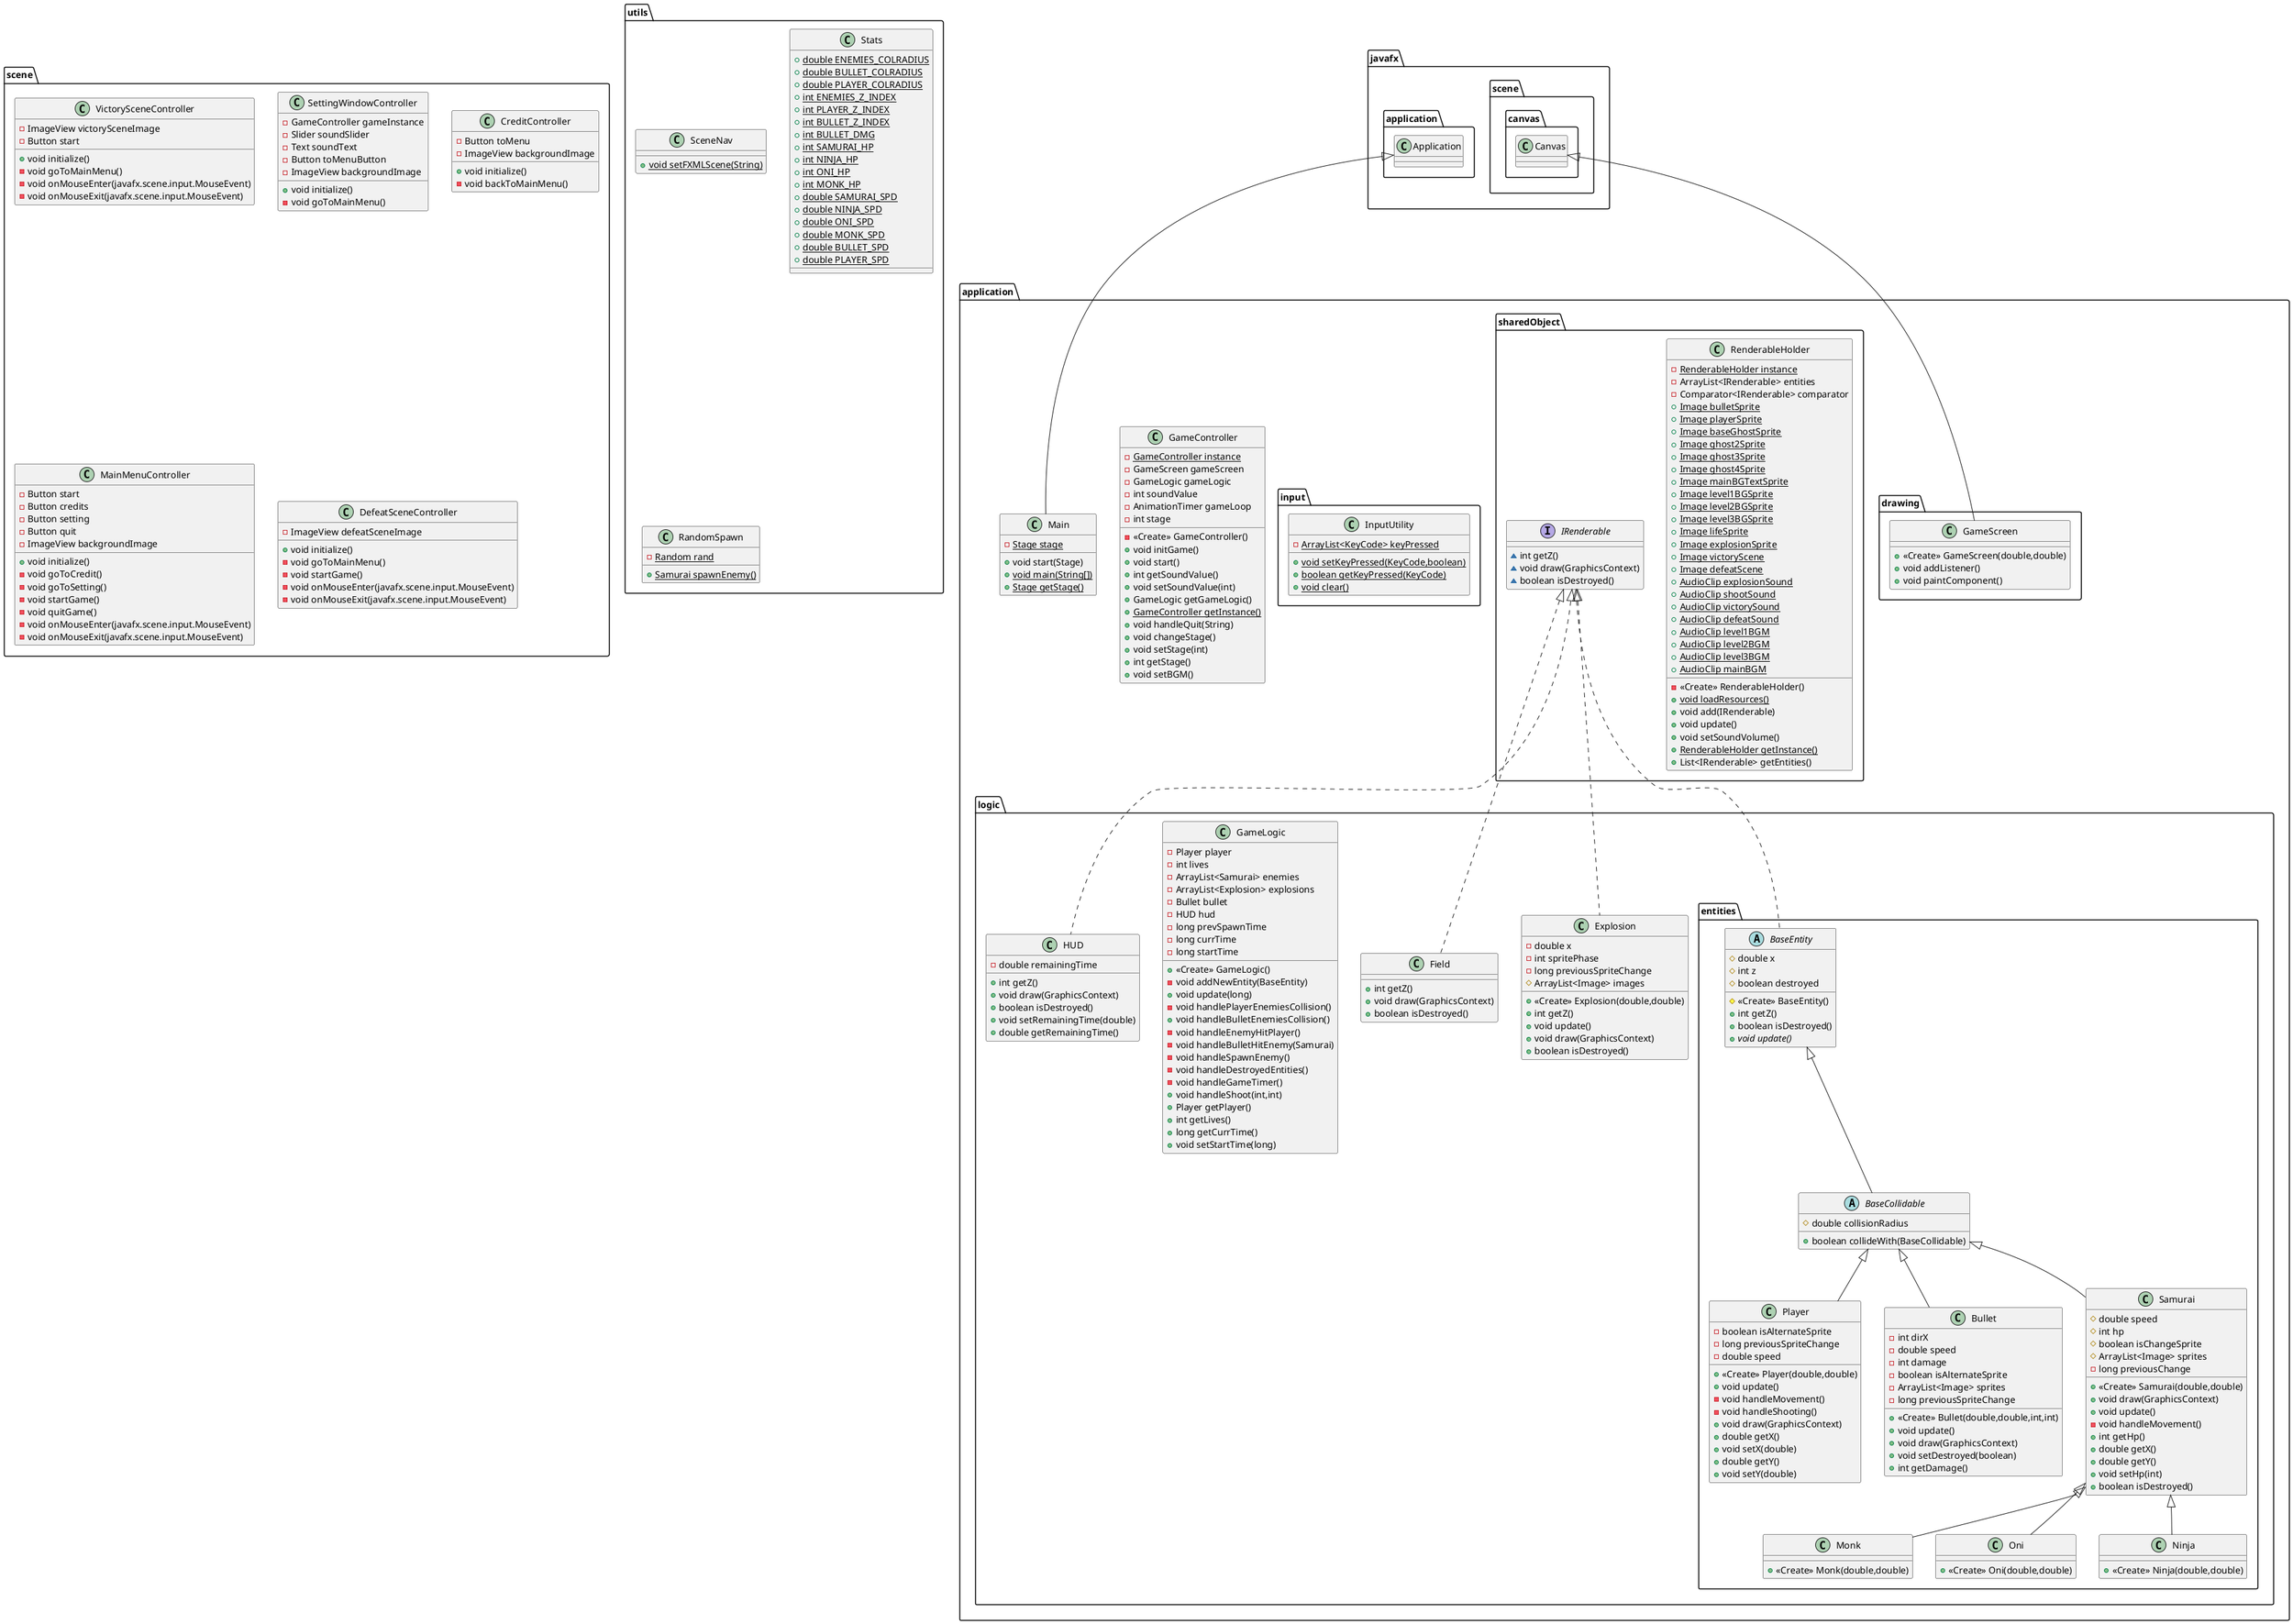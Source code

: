 @startuml
class scene.VictorySceneController {
- ImageView victorySceneImage
- Button start
+ void initialize()
- void goToMainMenu()
- void onMouseEnter(javafx.scene.input.MouseEvent)
- void onMouseExit(javafx.scene.input.MouseEvent)
}
class application.drawing.GameScreen {
+ <<Create>> GameScreen(double,double)
+ void addListener()
+ void paintComponent()
}
class application.logic.Explosion {
- double x
- int spritePhase
- long previousSpriteChange
# ArrayList<Image> images
+ <<Create>> Explosion(double,double)
+ int getZ()
+ void update()
+ void draw(GraphicsContext)
+ boolean isDestroyed()
}
abstract class application.logic.entities.BaseCollidable {
# double collisionRadius
+ boolean collideWith(BaseCollidable)
}
class application.sharedObject.RenderableHolder {
- {static} RenderableHolder instance
- ArrayList<IRenderable> entities
- Comparator<IRenderable> comparator
+ {static} Image bulletSprite
+ {static} Image playerSprite
+ {static} Image baseGhostSprite
+ {static} Image ghost2Sprite
+ {static} Image ghost3Sprite
+ {static} Image ghost4Sprite
+ {static} Image mainBGTextSprite
+ {static} Image level1BGSprite
+ {static} Image level2BGSprite
+ {static} Image level3BGSprite
+ {static} Image lifeSprite
+ {static} Image explosionSprite
+ {static} Image victoryScene
+ {static} Image defeatScene
+ {static} AudioClip explosionSound
+ {static} AudioClip shootSound
+ {static} AudioClip victorySound
+ {static} AudioClip defeatSound
+ {static} AudioClip level1BGM
+ {static} AudioClip level2BGM
+ {static} AudioClip level3BGM
+ {static} AudioClip mainBGM
- <<Create>> RenderableHolder()
+ {static} void loadResources()
+ void add(IRenderable)
+ void update()
+ void setSoundVolume()
+ {static} RenderableHolder getInstance()
+ List<IRenderable> getEntities()
}
class application.logic.Field {
+ int getZ()
+ void draw(GraphicsContext)
+ boolean isDestroyed()
}
class application.logic.GameLogic {
- Player player
- int lives
- ArrayList<Samurai> enemies
- ArrayList<Explosion> explosions
- Bullet bullet
- HUD hud
- long prevSpawnTime
- long currTime
- long startTime
+ <<Create>> GameLogic()
- void addNewEntity(BaseEntity)
+ void update(long)
- void handlePlayerEnemiesCollision()
+ void handleBulletEnemiesCollision()
- void handleEnemyHitPlayer()
- void handleBulletHitEnemy(Samurai)
- void handleSpawnEnemy()
- void handleDestroyedEntities()
- void handleGameTimer()
+ void handleShoot(int,int)
+ Player getPlayer()
+ int getLives()
+ long getCurrTime()
+ void setStartTime(long)
}
abstract class application.logic.entities.BaseEntity {
# double x
# int z
# boolean destroyed
# <<Create>> BaseEntity()
+ int getZ()
+ boolean isDestroyed()
+ {abstract}void update()
}
class scene.SettingWindowController {
- GameController gameInstance
- Slider soundSlider
- Text soundText
- Button toMenuButton
- ImageView backgroundImage
+ void initialize()
- void goToMainMenu()
}
class application.input.InputUtility {
- {static} ArrayList<KeyCode> keyPressed
+ {static} void setKeyPressed(KeyCode,boolean)
+ {static} boolean getKeyPressed(KeyCode)
+ {static} void clear()
}
class utils.SceneNav {
+ {static} void setFXMLScene(String)
}
class application.logic.entities.Monk {
+ <<Create>> Monk(double,double)
}
class utils.Stats {
+ {static} double ENEMIES_COLRADIUS
+ {static} double BULLET_COLRADIUS
+ {static} double PLAYER_COLRADIUS
+ {static} int ENEMIES_Z_INDEX
+ {static} int PLAYER_Z_INDEX
+ {static} int BULLET_Z_INDEX
+ {static} int BULLET_DMG
+ {static} int SAMURAI_HP
+ {static} int NINJA_HP
+ {static} int ONI_HP
+ {static} int MONK_HP
+ {static} double SAMURAI_SPD
+ {static} double NINJA_SPD
+ {static} double ONI_SPD
+ {static} double MONK_SPD
+ {static} double BULLET_SPD
+ {static} double PLAYER_SPD
}
class scene.CreditController {
- Button toMenu
- ImageView backgroundImage
+ void initialize()
- void backToMainMenu()
}
class application.logic.entities.Player {
- boolean isAlternateSprite
- long previousSpriteChange
- double speed
+ <<Create>> Player(double,double)
+ void update()
- void handleMovement()
- void handleShooting()
+ void draw(GraphicsContext)
+ double getX()
+ void setX(double)
+ double getY()
+ void setY(double)
}
class application.logic.entities.Bullet {
- int dirX
- double speed
- int damage
- boolean isAlternateSprite
- ArrayList<Image> sprites
- long previousSpriteChange
+ <<Create>> Bullet(double,double,int,int)
+ void update()
+ void draw(GraphicsContext)
+ void setDestroyed(boolean)
+ int getDamage()
}
class scene.MainMenuController {
- Button start
- Button credits
- Button setting
- Button quit
- ImageView backgroundImage
+ void initialize()
- void goToCredit()
- void goToSetting()
- void startGame()
- void quitGame()
- void onMouseEnter(javafx.scene.input.MouseEvent)
- void onMouseExit(javafx.scene.input.MouseEvent)
}
class application.logic.HUD {
- double remainingTime
+ int getZ()
+ void draw(GraphicsContext)
+ boolean isDestroyed()
+ void setRemainingTime(double)
+ double getRemainingTime()
}
interface application.sharedObject.IRenderable {
~ int getZ()
~ void draw(GraphicsContext)
~ boolean isDestroyed()
}
class application.GameController {
- {static} GameController instance
- GameScreen gameScreen
- GameLogic gameLogic
- int soundValue
- AnimationTimer gameLoop
- int stage
- <<Create>> GameController()
+ void initGame()
+ void start()
+ int getSoundValue()
+ void setSoundValue(int)
+ GameLogic getGameLogic()
+ {static} GameController getInstance()
+ void handleQuit(String)
+ void changeStage()
+ void setStage(int)
+ int getStage()
+ void setBGM()
}
class application.logic.entities.Oni {
+ <<Create>> Oni(double,double)
}
class utils.RandomSpawn {
- {static} Random rand
+ {static} Samurai spawnEnemy()
}
class application.Main {
- {static} Stage stage
+ void start(Stage)
+ {static} void main(String[])
+ {static} Stage getStage()
}
class scene.DefeatSceneController {
- ImageView defeatSceneImage
+ void initialize()
- void goToMainMenu()
- void startGame()
- void onMouseEnter(javafx.scene.input.MouseEvent)
- void onMouseExit(javafx.scene.input.MouseEvent)
}
class application.logic.entities.Ninja {
+ <<Create>> Ninja(double,double)
}
class application.logic.entities.Samurai {
# double speed
# int hp
# boolean isChangeSprite
# ArrayList<Image> sprites
- long previousChange
+ <<Create>> Samurai(double,double)
+ void draw(GraphicsContext)
+ void update()
- void handleMovement()
+ int getHp()
+ double getX()
+ double getY()
+ void setHp(int)
+ boolean isDestroyed()
}


javafx.scene.canvas.Canvas <|-- application.drawing.GameScreen
application.sharedObject.IRenderable <|.. application.logic.Explosion
application.logic.entities.BaseEntity <|-- application.logic.entities.BaseCollidable
application.sharedObject.IRenderable <|.. application.logic.Field
application.sharedObject.IRenderable <|.. application.logic.entities.BaseEntity
application.logic.entities.Samurai <|-- application.logic.entities.Monk
application.logic.entities.BaseCollidable <|-- application.logic.entities.Player
application.logic.entities.BaseCollidable <|-- application.logic.entities.Bullet
application.sharedObject.IRenderable <|.. application.logic.HUD
application.logic.entities.Samurai <|-- application.logic.entities.Oni
javafx.application.Application <|-- application.Main
application.logic.entities.Samurai <|-- application.logic.entities.Ninja
application.logic.entities.BaseCollidable <|-- application.logic.entities.Samurai
@enduml